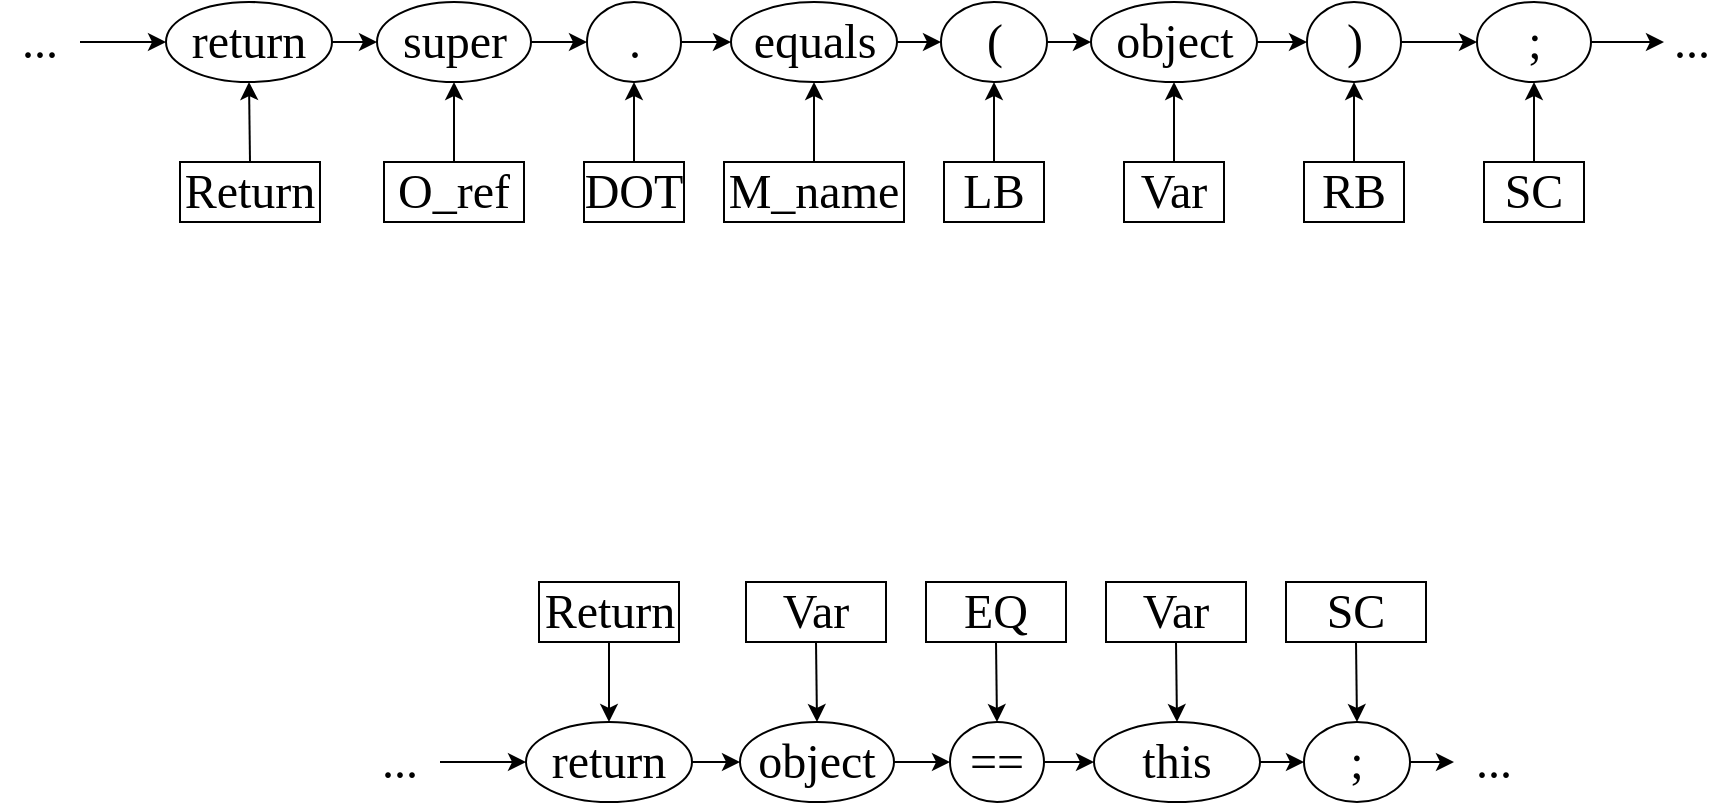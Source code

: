 <mxfile version="10.6.0" type="github"><diagram id="-HMrQbLZhWRr1md0SMlg" name="Page-1"><mxGraphModel dx="2248" dy="796" grid="1" gridSize="10" guides="1" tooltips="1" connect="1" arrows="1" fold="1" page="1" pageScale="1" pageWidth="850" pageHeight="1100" math="0" shadow="0"><root><mxCell id="0"/><mxCell id="1" parent="0"/><mxCell id="FEThFwOdv3RNFhzoAwVf-1" value="&lt;font style=&quot;font-size: 24px&quot; face=&quot;Times New Roman&quot;&gt;Return&lt;/font&gt;&lt;br&gt;" style="rounded=0;whiteSpace=wrap;html=1;" vertex="1" parent="1"><mxGeometry x="60" y="410" width="70" height="30" as="geometry"/></mxCell><mxCell id="FEThFwOdv3RNFhzoAwVf-2" value="&lt;font style=&quot;font-size: 24px&quot; face=&quot;Times New Roman&quot;&gt;O_ref&lt;/font&gt;&lt;br&gt;" style="rounded=0;whiteSpace=wrap;html=1;" vertex="1" parent="1"><mxGeometry x="162" y="410" width="70" height="30" as="geometry"/></mxCell><mxCell id="FEThFwOdv3RNFhzoAwVf-3" value="&lt;font style=&quot;font-size: 24px&quot; face=&quot;Times New Roman&quot;&gt;DOT&lt;/font&gt;&lt;br&gt;" style="rounded=0;whiteSpace=wrap;html=1;" vertex="1" parent="1"><mxGeometry x="262" y="410" width="50" height="30" as="geometry"/></mxCell><mxCell id="FEThFwOdv3RNFhzoAwVf-4" value="&lt;font style=&quot;font-size: 24px&quot; face=&quot;Times New Roman&quot;&gt;M_name&lt;/font&gt;&lt;br&gt;" style="rounded=0;whiteSpace=wrap;html=1;" vertex="1" parent="1"><mxGeometry x="332" y="410" width="90" height="30" as="geometry"/></mxCell><mxCell id="FEThFwOdv3RNFhzoAwVf-5" value="&lt;font style=&quot;font-size: 24px&quot; face=&quot;Times New Roman&quot;&gt;LB&lt;/font&gt;&lt;br&gt;" style="rounded=0;whiteSpace=wrap;html=1;" vertex="1" parent="1"><mxGeometry x="442" y="410" width="50" height="30" as="geometry"/></mxCell><mxCell id="FEThFwOdv3RNFhzoAwVf-6" value="&lt;font style=&quot;font-size: 24px&quot; face=&quot;Times New Roman&quot;&gt;Var&lt;/font&gt;&lt;br&gt;" style="rounded=0;whiteSpace=wrap;html=1;" vertex="1" parent="1"><mxGeometry x="532" y="410" width="50" height="30" as="geometry"/></mxCell><mxCell id="FEThFwOdv3RNFhzoAwVf-7" value="&lt;font style=&quot;font-size: 24px&quot; face=&quot;Times New Roman&quot;&gt;RB&lt;/font&gt;&lt;br&gt;" style="rounded=0;whiteSpace=wrap;html=1;" vertex="1" parent="1"><mxGeometry x="622" y="410" width="50" height="30" as="geometry"/></mxCell><mxCell id="FEThFwOdv3RNFhzoAwVf-8" value="&lt;font style=&quot;font-size: 24px&quot; face=&quot;Times New Roman&quot;&gt;SC&lt;/font&gt;&lt;br&gt;" style="rounded=0;whiteSpace=wrap;html=1;" vertex="1" parent="1"><mxGeometry x="712" y="410" width="50" height="30" as="geometry"/></mxCell><mxCell id="FEThFwOdv3RNFhzoAwVf-9" value="&lt;font style=&quot;font-size: 24px&quot; face=&quot;Times New Roman&quot;&gt;return&lt;/font&gt;" style="ellipse;whiteSpace=wrap;html=1;" vertex="1" parent="1"><mxGeometry x="53" y="330" width="83" height="40" as="geometry"/></mxCell><mxCell id="FEThFwOdv3RNFhzoAwVf-10" value="&lt;font style=&quot;font-size: 24px&quot; face=&quot;Times New Roman&quot;&gt;super&lt;/font&gt;" style="ellipse;whiteSpace=wrap;html=1;" vertex="1" parent="1"><mxGeometry x="158.5" y="330" width="77" height="40" as="geometry"/></mxCell><mxCell id="FEThFwOdv3RNFhzoAwVf-11" value="&lt;font style=&quot;font-size: 24px&quot; face=&quot;Times New Roman&quot;&gt;.&lt;/font&gt;" style="ellipse;whiteSpace=wrap;html=1;" vertex="1" parent="1"><mxGeometry x="263.5" y="330" width="47" height="40" as="geometry"/></mxCell><mxCell id="FEThFwOdv3RNFhzoAwVf-12" value="&lt;font style=&quot;font-size: 24px&quot; face=&quot;Times New Roman&quot;&gt;equals&lt;/font&gt;" style="ellipse;whiteSpace=wrap;html=1;" vertex="1" parent="1"><mxGeometry x="335.5" y="330" width="83" height="40" as="geometry"/></mxCell><mxCell id="FEThFwOdv3RNFhzoAwVf-13" value="&lt;font style=&quot;font-size: 24px&quot; face=&quot;Times New Roman&quot;&gt;(&lt;/font&gt;" style="ellipse;whiteSpace=wrap;html=1;" vertex="1" parent="1"><mxGeometry x="440.5" y="330" width="53" height="40" as="geometry"/></mxCell><mxCell id="FEThFwOdv3RNFhzoAwVf-14" value="&lt;font style=&quot;font-size: 24px&quot; face=&quot;Times New Roman&quot;&gt;object&lt;/font&gt;" style="ellipse;whiteSpace=wrap;html=1;" vertex="1" parent="1"><mxGeometry x="515.5" y="330" width="83" height="40" as="geometry"/></mxCell><mxCell id="FEThFwOdv3RNFhzoAwVf-15" value="&lt;font style=&quot;font-size: 24px&quot; face=&quot;Times New Roman&quot;&gt;)&lt;/font&gt;" style="ellipse;whiteSpace=wrap;html=1;" vertex="1" parent="1"><mxGeometry x="623.5" y="330" width="47" height="40" as="geometry"/></mxCell><mxCell id="FEThFwOdv3RNFhzoAwVf-16" value="&lt;font style=&quot;font-size: 24px&quot; face=&quot;Times New Roman&quot;&gt;;&lt;/font&gt;" style="ellipse;whiteSpace=wrap;html=1;" vertex="1" parent="1"><mxGeometry x="708.5" y="330" width="57" height="40" as="geometry"/></mxCell><mxCell id="FEThFwOdv3RNFhzoAwVf-17" value="" style="endArrow=classic;html=1;exitX=0.5;exitY=0;exitDx=0;exitDy=0;entryX=0.5;entryY=1;entryDx=0;entryDy=0;" edge="1" parent="1" source="FEThFwOdv3RNFhzoAwVf-1" target="FEThFwOdv3RNFhzoAwVf-9"><mxGeometry width="50" height="50" relative="1" as="geometry"><mxPoint x="30" y="490" as="sourcePoint"/><mxPoint x="80" y="440" as="targetPoint"/></mxGeometry></mxCell><mxCell id="FEThFwOdv3RNFhzoAwVf-18" value="" style="endArrow=classic;html=1;exitX=1;exitY=0.5;exitDx=0;exitDy=0;entryX=0;entryY=0.5;entryDx=0;entryDy=0;" edge="1" parent="1" source="FEThFwOdv3RNFhzoAwVf-9" target="FEThFwOdv3RNFhzoAwVf-10"><mxGeometry width="50" height="50" relative="1" as="geometry"><mxPoint x="130" y="330" as="sourcePoint"/><mxPoint x="180" y="280" as="targetPoint"/></mxGeometry></mxCell><mxCell id="FEThFwOdv3RNFhzoAwVf-19" value="" style="endArrow=classic;html=1;entryX=0.5;entryY=1;entryDx=0;entryDy=0;exitX=0.5;exitY=0;exitDx=0;exitDy=0;" edge="1" parent="1" source="FEThFwOdv3RNFhzoAwVf-2" target="FEThFwOdv3RNFhzoAwVf-10"><mxGeometry width="50" height="50" relative="1" as="geometry"><mxPoint x="162" y="430" as="sourcePoint"/><mxPoint x="212" y="380" as="targetPoint"/></mxGeometry></mxCell><mxCell id="FEThFwOdv3RNFhzoAwVf-20" value="" style="endArrow=classic;html=1;exitX=1;exitY=0.5;exitDx=0;exitDy=0;entryX=0;entryY=0.5;entryDx=0;entryDy=0;" edge="1" parent="1" source="FEThFwOdv3RNFhzoAwVf-10" target="FEThFwOdv3RNFhzoAwVf-11"><mxGeometry width="50" height="50" relative="1" as="geometry"><mxPoint x="232" y="420" as="sourcePoint"/><mxPoint x="282" y="370" as="targetPoint"/></mxGeometry></mxCell><mxCell id="FEThFwOdv3RNFhzoAwVf-21" value="" style="endArrow=classic;html=1;exitX=0.5;exitY=0;exitDx=0;exitDy=0;entryX=0.5;entryY=1;entryDx=0;entryDy=0;" edge="1" parent="1" source="FEThFwOdv3RNFhzoAwVf-3" target="FEThFwOdv3RNFhzoAwVf-11"><mxGeometry width="50" height="50" relative="1" as="geometry"><mxPoint x="292" y="420" as="sourcePoint"/><mxPoint x="342" y="370" as="targetPoint"/></mxGeometry></mxCell><mxCell id="FEThFwOdv3RNFhzoAwVf-22" value="" style="endArrow=classic;html=1;exitX=1;exitY=0.5;exitDx=0;exitDy=0;entryX=0;entryY=0.5;entryDx=0;entryDy=0;" edge="1" parent="1" source="FEThFwOdv3RNFhzoAwVf-11" target="FEThFwOdv3RNFhzoAwVf-12"><mxGeometry width="50" height="50" relative="1" as="geometry"><mxPoint x="322" y="340" as="sourcePoint"/><mxPoint x="372" y="290" as="targetPoint"/></mxGeometry></mxCell><mxCell id="FEThFwOdv3RNFhzoAwVf-23" value="" style="endArrow=classic;html=1;exitX=0.5;exitY=0;exitDx=0;exitDy=0;entryX=0.5;entryY=1;entryDx=0;entryDy=0;" edge="1" parent="1" source="FEThFwOdv3RNFhzoAwVf-4" target="FEThFwOdv3RNFhzoAwVf-12"><mxGeometry width="50" height="50" relative="1" as="geometry"><mxPoint x="402" y="410" as="sourcePoint"/><mxPoint x="452" y="360" as="targetPoint"/></mxGeometry></mxCell><mxCell id="FEThFwOdv3RNFhzoAwVf-24" value="" style="endArrow=classic;html=1;exitX=1;exitY=0.5;exitDx=0;exitDy=0;entryX=0;entryY=0.5;entryDx=0;entryDy=0;" edge="1" parent="1" source="FEThFwOdv3RNFhzoAwVf-12" target="FEThFwOdv3RNFhzoAwVf-13"><mxGeometry width="50" height="50" relative="1" as="geometry"><mxPoint x="412" y="340" as="sourcePoint"/><mxPoint x="462" y="290" as="targetPoint"/></mxGeometry></mxCell><mxCell id="FEThFwOdv3RNFhzoAwVf-25" value="" style="endArrow=classic;html=1;exitX=0.5;exitY=0;exitDx=0;exitDy=0;entryX=0.5;entryY=1;entryDx=0;entryDy=0;" edge="1" parent="1" source="FEThFwOdv3RNFhzoAwVf-5" target="FEThFwOdv3RNFhzoAwVf-13"><mxGeometry width="50" height="50" relative="1" as="geometry"><mxPoint x="492" y="410" as="sourcePoint"/><mxPoint x="542" y="360" as="targetPoint"/></mxGeometry></mxCell><mxCell id="FEThFwOdv3RNFhzoAwVf-26" value="" style="endArrow=classic;html=1;exitX=1;exitY=0.5;exitDx=0;exitDy=0;entryX=0;entryY=0.5;entryDx=0;entryDy=0;" edge="1" parent="1" source="FEThFwOdv3RNFhzoAwVf-13" target="FEThFwOdv3RNFhzoAwVf-14"><mxGeometry width="50" height="50" relative="1" as="geometry"><mxPoint x="462" y="330" as="sourcePoint"/><mxPoint x="512" y="280" as="targetPoint"/></mxGeometry></mxCell><mxCell id="FEThFwOdv3RNFhzoAwVf-27" value="" style="endArrow=classic;html=1;exitX=0.5;exitY=0;exitDx=0;exitDy=0;entryX=0.5;entryY=1;entryDx=0;entryDy=0;" edge="1" parent="1" source="FEThFwOdv3RNFhzoAwVf-6" target="FEThFwOdv3RNFhzoAwVf-14"><mxGeometry width="50" height="50" relative="1" as="geometry"><mxPoint x="572" y="570" as="sourcePoint"/><mxPoint x="622" y="520" as="targetPoint"/></mxGeometry></mxCell><mxCell id="FEThFwOdv3RNFhzoAwVf-28" value="" style="endArrow=classic;html=1;entryX=0.5;entryY=1;entryDx=0;entryDy=0;exitX=0.5;exitY=0;exitDx=0;exitDy=0;" edge="1" parent="1" source="FEThFwOdv3RNFhzoAwVf-7" target="FEThFwOdv3RNFhzoAwVf-15"><mxGeometry width="50" height="50" relative="1" as="geometry"><mxPoint x="662" y="580" as="sourcePoint"/><mxPoint x="712" y="530" as="targetPoint"/></mxGeometry></mxCell><mxCell id="FEThFwOdv3RNFhzoAwVf-29" value="" style="endArrow=classic;html=1;exitX=1;exitY=0.5;exitDx=0;exitDy=0;entryX=0;entryY=0.5;entryDx=0;entryDy=0;" edge="1" parent="1" source="FEThFwOdv3RNFhzoAwVf-14" target="FEThFwOdv3RNFhzoAwVf-15"><mxGeometry width="50" height="50" relative="1" as="geometry"><mxPoint x="542" y="240" as="sourcePoint"/><mxPoint x="592" y="190" as="targetPoint"/></mxGeometry></mxCell><mxCell id="FEThFwOdv3RNFhzoAwVf-30" value="" style="endArrow=classic;html=1;exitX=1;exitY=0.5;exitDx=0;exitDy=0;entryX=0;entryY=0.5;entryDx=0;entryDy=0;" edge="1" parent="1" source="FEThFwOdv3RNFhzoAwVf-15" target="FEThFwOdv3RNFhzoAwVf-16"><mxGeometry width="50" height="50" relative="1" as="geometry"><mxPoint x="682" y="250" as="sourcePoint"/><mxPoint x="732" y="200" as="targetPoint"/></mxGeometry></mxCell><mxCell id="FEThFwOdv3RNFhzoAwVf-31" value="" style="endArrow=classic;html=1;exitX=0.5;exitY=0;exitDx=0;exitDy=0;entryX=0.5;entryY=1;entryDx=0;entryDy=0;" edge="1" parent="1" source="FEThFwOdv3RNFhzoAwVf-8" target="FEThFwOdv3RNFhzoAwVf-16"><mxGeometry width="50" height="50" relative="1" as="geometry"><mxPoint x="682" y="530" as="sourcePoint"/><mxPoint x="732" y="480" as="targetPoint"/></mxGeometry></mxCell><mxCell id="FEThFwOdv3RNFhzoAwVf-32" value="" style="endArrow=classic;html=1;exitX=1;exitY=0.5;exitDx=0;exitDy=0;" edge="1" parent="1" source="FEThFwOdv3RNFhzoAwVf-16"><mxGeometry width="50" height="50" relative="1" as="geometry"><mxPoint x="692" y="580" as="sourcePoint"/><mxPoint x="802" y="350" as="targetPoint"/></mxGeometry></mxCell><mxCell id="FEThFwOdv3RNFhzoAwVf-33" value="&lt;font style=&quot;font-size: 24px&quot; face=&quot;Times New Roman&quot;&gt;...&lt;/font&gt;" style="text;html=1;strokeColor=none;fillColor=none;align=center;verticalAlign=middle;whiteSpace=wrap;rounded=0;" vertex="1" parent="1"><mxGeometry x="796" y="340" width="40" height="20" as="geometry"/></mxCell><mxCell id="FEThFwOdv3RNFhzoAwVf-34" value="&lt;font style=&quot;font-size: 24px&quot; face=&quot;Times New Roman&quot;&gt;...&lt;/font&gt;" style="text;html=1;strokeColor=none;fillColor=none;align=center;verticalAlign=middle;whiteSpace=wrap;rounded=0;" vertex="1" parent="1"><mxGeometry x="-30" y="340" width="40" height="20" as="geometry"/></mxCell><mxCell id="FEThFwOdv3RNFhzoAwVf-35" value="" style="endArrow=classic;html=1;exitX=1;exitY=0.5;exitDx=0;exitDy=0;entryX=0;entryY=0.5;entryDx=0;entryDy=0;" edge="1" parent="1" source="FEThFwOdv3RNFhzoAwVf-34" target="FEThFwOdv3RNFhzoAwVf-9"><mxGeometry width="50" height="50" relative="1" as="geometry"><mxPoint x="20" y="320" as="sourcePoint"/><mxPoint x="70" y="270" as="targetPoint"/></mxGeometry></mxCell><mxCell id="FEThFwOdv3RNFhzoAwVf-36" value="&lt;font style=&quot;font-size: 24px&quot; face=&quot;Times New Roman&quot;&gt;Return&lt;/font&gt;&lt;br&gt;" style="rounded=0;whiteSpace=wrap;html=1;" vertex="1" parent="1"><mxGeometry x="239.5" y="620" width="70" height="30" as="geometry"/></mxCell><mxCell id="FEThFwOdv3RNFhzoAwVf-37" value="&lt;font style=&quot;font-size: 24px&quot; face=&quot;Times New Roman&quot;&gt;Var&lt;/font&gt;&lt;br&gt;" style="rounded=0;whiteSpace=wrap;html=1;" vertex="1" parent="1"><mxGeometry x="343" y="620" width="70" height="30" as="geometry"/></mxCell><mxCell id="FEThFwOdv3RNFhzoAwVf-38" value="&lt;font face=&quot;Times New Roman&quot;&gt;&lt;span style=&quot;font-size: 24px&quot;&gt;EQ&lt;/span&gt;&lt;/font&gt;" style="rounded=0;whiteSpace=wrap;html=1;" vertex="1" parent="1"><mxGeometry x="433" y="620" width="70" height="30" as="geometry"/></mxCell><mxCell id="FEThFwOdv3RNFhzoAwVf-39" value="&lt;font style=&quot;font-size: 24px&quot; face=&quot;Times New Roman&quot;&gt;Var&lt;/font&gt;&lt;br&gt;" style="rounded=0;whiteSpace=wrap;html=1;" vertex="1" parent="1"><mxGeometry x="523" y="620" width="70" height="30" as="geometry"/></mxCell><mxCell id="FEThFwOdv3RNFhzoAwVf-40" value="&lt;font style=&quot;font-size: 24px&quot; face=&quot;Times New Roman&quot;&gt;SC&lt;/font&gt;&lt;br&gt;" style="rounded=0;whiteSpace=wrap;html=1;" vertex="1" parent="1"><mxGeometry x="613" y="620" width="70" height="30" as="geometry"/></mxCell><mxCell id="FEThFwOdv3RNFhzoAwVf-44" value="&lt;font style=&quot;font-size: 24px&quot; face=&quot;Times New Roman&quot;&gt;return&lt;/font&gt;" style="ellipse;whiteSpace=wrap;html=1;" vertex="1" parent="1"><mxGeometry x="233" y="690" width="83" height="40" as="geometry"/></mxCell><mxCell id="FEThFwOdv3RNFhzoAwVf-45" value="&lt;font style=&quot;font-size: 24px&quot; face=&quot;Times New Roman&quot;&gt;object&lt;/font&gt;" style="ellipse;whiteSpace=wrap;html=1;" vertex="1" parent="1"><mxGeometry x="340" y="690" width="77" height="40" as="geometry"/></mxCell><mxCell id="FEThFwOdv3RNFhzoAwVf-46" value="&lt;font style=&quot;font-size: 24px&quot; face=&quot;Times New Roman&quot;&gt;==&lt;/font&gt;" style="ellipse;whiteSpace=wrap;html=1;" vertex="1" parent="1"><mxGeometry x="445" y="690" width="47" height="40" as="geometry"/></mxCell><mxCell id="FEThFwOdv3RNFhzoAwVf-47" value="&lt;font face=&quot;Times New Roman&quot;&gt;&lt;span style=&quot;font-size: 24px&quot;&gt;this&lt;/span&gt;&lt;/font&gt;" style="ellipse;whiteSpace=wrap;html=1;" vertex="1" parent="1"><mxGeometry x="517" y="690" width="83" height="40" as="geometry"/></mxCell><mxCell id="FEThFwOdv3RNFhzoAwVf-48" value="&lt;font style=&quot;font-size: 24px&quot; face=&quot;Times New Roman&quot;&gt;;&lt;/font&gt;" style="ellipse;whiteSpace=wrap;html=1;" vertex="1" parent="1"><mxGeometry x="622" y="690" width="53" height="40" as="geometry"/></mxCell><mxCell id="FEThFwOdv3RNFhzoAwVf-52" value="" style="endArrow=classic;html=1;exitX=0.5;exitY=1;exitDx=0;exitDy=0;entryX=0.5;entryY=0;entryDx=0;entryDy=0;" edge="1" parent="1" source="FEThFwOdv3RNFhzoAwVf-36" target="FEThFwOdv3RNFhzoAwVf-44"><mxGeometry width="50" height="50" relative="1" as="geometry"><mxPoint x="209.5" y="700" as="sourcePoint"/><mxPoint x="259.5" y="650" as="targetPoint"/></mxGeometry></mxCell><mxCell id="FEThFwOdv3RNFhzoAwVf-53" value="" style="endArrow=classic;html=1;exitX=1;exitY=0.5;exitDx=0;exitDy=0;entryX=0;entryY=0.5;entryDx=0;entryDy=0;" edge="1" parent="1" source="FEThFwOdv3RNFhzoAwVf-44" target="FEThFwOdv3RNFhzoAwVf-45"><mxGeometry width="50" height="50" relative="1" as="geometry"><mxPoint x="310" y="690" as="sourcePoint"/><mxPoint x="360" y="640" as="targetPoint"/></mxGeometry></mxCell><mxCell id="FEThFwOdv3RNFhzoAwVf-54" value="" style="endArrow=classic;html=1;entryX=0.5;entryY=0;entryDx=0;entryDy=0;exitX=0.5;exitY=1;exitDx=0;exitDy=0;" edge="1" parent="1" source="FEThFwOdv3RNFhzoAwVf-37" target="FEThFwOdv3RNFhzoAwVf-45"><mxGeometry width="50" height="50" relative="1" as="geometry"><mxPoint x="343" y="640" as="sourcePoint"/><mxPoint x="393" y="590" as="targetPoint"/></mxGeometry></mxCell><mxCell id="FEThFwOdv3RNFhzoAwVf-55" value="" style="endArrow=classic;html=1;exitX=1;exitY=0.5;exitDx=0;exitDy=0;entryX=0;entryY=0.5;entryDx=0;entryDy=0;" edge="1" parent="1" source="FEThFwOdv3RNFhzoAwVf-45" target="FEThFwOdv3RNFhzoAwVf-46"><mxGeometry width="50" height="50" relative="1" as="geometry"><mxPoint x="413.5" y="780" as="sourcePoint"/><mxPoint x="463.5" y="730" as="targetPoint"/></mxGeometry></mxCell><mxCell id="FEThFwOdv3RNFhzoAwVf-56" value="" style="endArrow=classic;html=1;exitX=0.5;exitY=1;exitDx=0;exitDy=0;entryX=0.5;entryY=0;entryDx=0;entryDy=0;" edge="1" parent="1" source="FEThFwOdv3RNFhzoAwVf-38" target="FEThFwOdv3RNFhzoAwVf-46"><mxGeometry width="50" height="50" relative="1" as="geometry"><mxPoint x="473" y="630" as="sourcePoint"/><mxPoint x="523" y="580" as="targetPoint"/></mxGeometry></mxCell><mxCell id="FEThFwOdv3RNFhzoAwVf-57" value="" style="endArrow=classic;html=1;exitX=1;exitY=0.5;exitDx=0;exitDy=0;entryX=0;entryY=0.5;entryDx=0;entryDy=0;" edge="1" parent="1" source="FEThFwOdv3RNFhzoAwVf-46" target="FEThFwOdv3RNFhzoAwVf-47"><mxGeometry width="50" height="50" relative="1" as="geometry"><mxPoint x="503.5" y="700" as="sourcePoint"/><mxPoint x="553.5" y="650" as="targetPoint"/></mxGeometry></mxCell><mxCell id="FEThFwOdv3RNFhzoAwVf-58" value="" style="endArrow=classic;html=1;exitX=0.5;exitY=1;exitDx=0;exitDy=0;entryX=0.5;entryY=0;entryDx=0;entryDy=0;" edge="1" parent="1" source="FEThFwOdv3RNFhzoAwVf-39" target="FEThFwOdv3RNFhzoAwVf-47"><mxGeometry width="50" height="50" relative="1" as="geometry"><mxPoint x="583" y="620" as="sourcePoint"/><mxPoint x="633" y="570" as="targetPoint"/></mxGeometry></mxCell><mxCell id="FEThFwOdv3RNFhzoAwVf-59" value="" style="endArrow=classic;html=1;exitX=1;exitY=0.5;exitDx=0;exitDy=0;entryX=0;entryY=0.5;entryDx=0;entryDy=0;" edge="1" parent="1" source="FEThFwOdv3RNFhzoAwVf-47" target="FEThFwOdv3RNFhzoAwVf-48"><mxGeometry width="50" height="50" relative="1" as="geometry"><mxPoint x="593.5" y="700" as="sourcePoint"/><mxPoint x="643.5" y="650" as="targetPoint"/></mxGeometry></mxCell><mxCell id="FEThFwOdv3RNFhzoAwVf-60" value="" style="endArrow=classic;html=1;exitX=0.5;exitY=1;exitDx=0;exitDy=0;entryX=0.5;entryY=0;entryDx=0;entryDy=0;" edge="1" parent="1" source="FEThFwOdv3RNFhzoAwVf-40" target="FEThFwOdv3RNFhzoAwVf-48"><mxGeometry width="50" height="50" relative="1" as="geometry"><mxPoint x="673" y="620" as="sourcePoint"/><mxPoint x="723" y="570" as="targetPoint"/></mxGeometry></mxCell><mxCell id="FEThFwOdv3RNFhzoAwVf-61" value="" style="endArrow=classic;html=1;exitX=1;exitY=0.5;exitDx=0;exitDy=0;entryX=0;entryY=0.5;entryDx=0;entryDy=0;" edge="1" parent="1" source="FEThFwOdv3RNFhzoAwVf-48"><mxGeometry width="50" height="50" relative="1" as="geometry"><mxPoint x="643.5" y="690" as="sourcePoint"/><mxPoint x="697" y="710" as="targetPoint"/></mxGeometry></mxCell><mxCell id="FEThFwOdv3RNFhzoAwVf-72" value="&lt;font style=&quot;font-size: 24px&quot; face=&quot;Times New Roman&quot;&gt;...&lt;/font&gt;" style="text;html=1;strokeColor=none;fillColor=none;align=center;verticalAlign=middle;whiteSpace=wrap;rounded=0;" vertex="1" parent="1"><mxGeometry x="697" y="700" width="40" height="20" as="geometry"/></mxCell><mxCell id="FEThFwOdv3RNFhzoAwVf-69" value="&lt;font style=&quot;font-size: 24px&quot; face=&quot;Times New Roman&quot;&gt;...&lt;/font&gt;" style="text;html=1;strokeColor=none;fillColor=none;align=center;verticalAlign=middle;whiteSpace=wrap;rounded=0;" vertex="1" parent="1"><mxGeometry x="150" y="700" width="40" height="20" as="geometry"/></mxCell><mxCell id="FEThFwOdv3RNFhzoAwVf-70" value="" style="endArrow=classic;html=1;exitX=1;exitY=0.5;exitDx=0;exitDy=0;entryX=0;entryY=0.5;entryDx=0;entryDy=0;" edge="1" parent="1" source="FEThFwOdv3RNFhzoAwVf-69" target="FEThFwOdv3RNFhzoAwVf-44"><mxGeometry width="50" height="50" relative="1" as="geometry"><mxPoint x="200" y="680" as="sourcePoint"/><mxPoint x="250" y="630" as="targetPoint"/></mxGeometry></mxCell></root></mxGraphModel></diagram></mxfile>